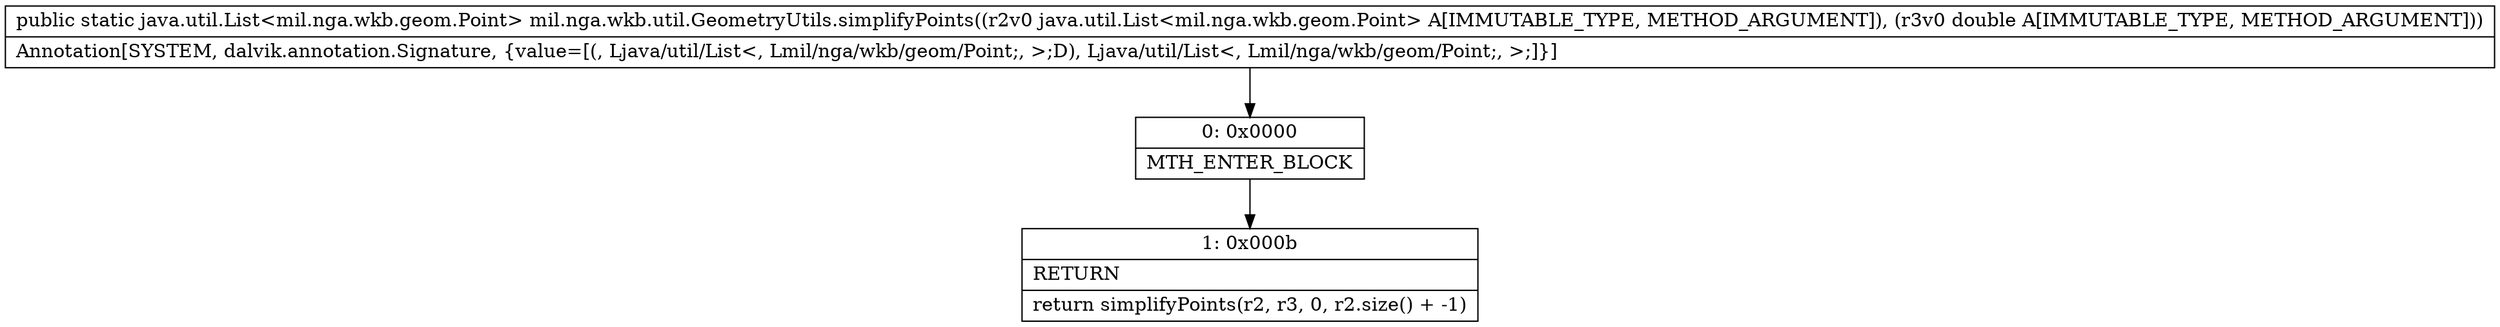 digraph "CFG formil.nga.wkb.util.GeometryUtils.simplifyPoints(Ljava\/util\/List;D)Ljava\/util\/List;" {
Node_0 [shape=record,label="{0\:\ 0x0000|MTH_ENTER_BLOCK\l}"];
Node_1 [shape=record,label="{1\:\ 0x000b|RETURN\l|return simplifyPoints(r2, r3, 0, r2.size() + \-1)\l}"];
MethodNode[shape=record,label="{public static java.util.List\<mil.nga.wkb.geom.Point\> mil.nga.wkb.util.GeometryUtils.simplifyPoints((r2v0 java.util.List\<mil.nga.wkb.geom.Point\> A[IMMUTABLE_TYPE, METHOD_ARGUMENT]), (r3v0 double A[IMMUTABLE_TYPE, METHOD_ARGUMENT]))  | Annotation[SYSTEM, dalvik.annotation.Signature, \{value=[(, Ljava\/util\/List\<, Lmil\/nga\/wkb\/geom\/Point;, \>;D), Ljava\/util\/List\<, Lmil\/nga\/wkb\/geom\/Point;, \>;]\}]\l}"];
MethodNode -> Node_0;
Node_0 -> Node_1;
}

